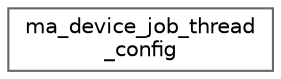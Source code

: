 digraph "Graphical Class Hierarchy"
{
 // LATEX_PDF_SIZE
  bgcolor="transparent";
  edge [fontname=Helvetica,fontsize=10,labelfontname=Helvetica,labelfontsize=10];
  node [fontname=Helvetica,fontsize=10,shape=box,height=0.2,width=0.4];
  rankdir="LR";
  Node0 [id="Node000000",label="ma_device_job_thread\l_config",height=0.2,width=0.4,color="grey40", fillcolor="white", style="filled",URL="$structma__device__job__thread__config.html",tooltip=" "];
}
